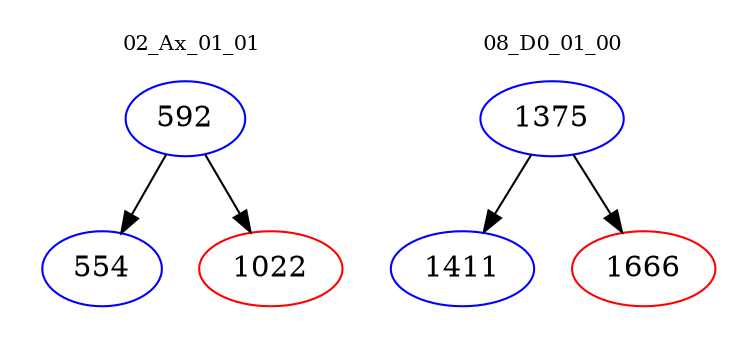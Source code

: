 digraph{
subgraph cluster_0 {
color = white
label = "02_Ax_01_01";
fontsize=10;
T0_592 [label="592", color="blue"]
T0_592 -> T0_554 [color="black"]
T0_554 [label="554", color="blue"]
T0_592 -> T0_1022 [color="black"]
T0_1022 [label="1022", color="red"]
}
subgraph cluster_1 {
color = white
label = "08_D0_01_00";
fontsize=10;
T1_1375 [label="1375", color="blue"]
T1_1375 -> T1_1411 [color="black"]
T1_1411 [label="1411", color="blue"]
T1_1375 -> T1_1666 [color="black"]
T1_1666 [label="1666", color="red"]
}
}
